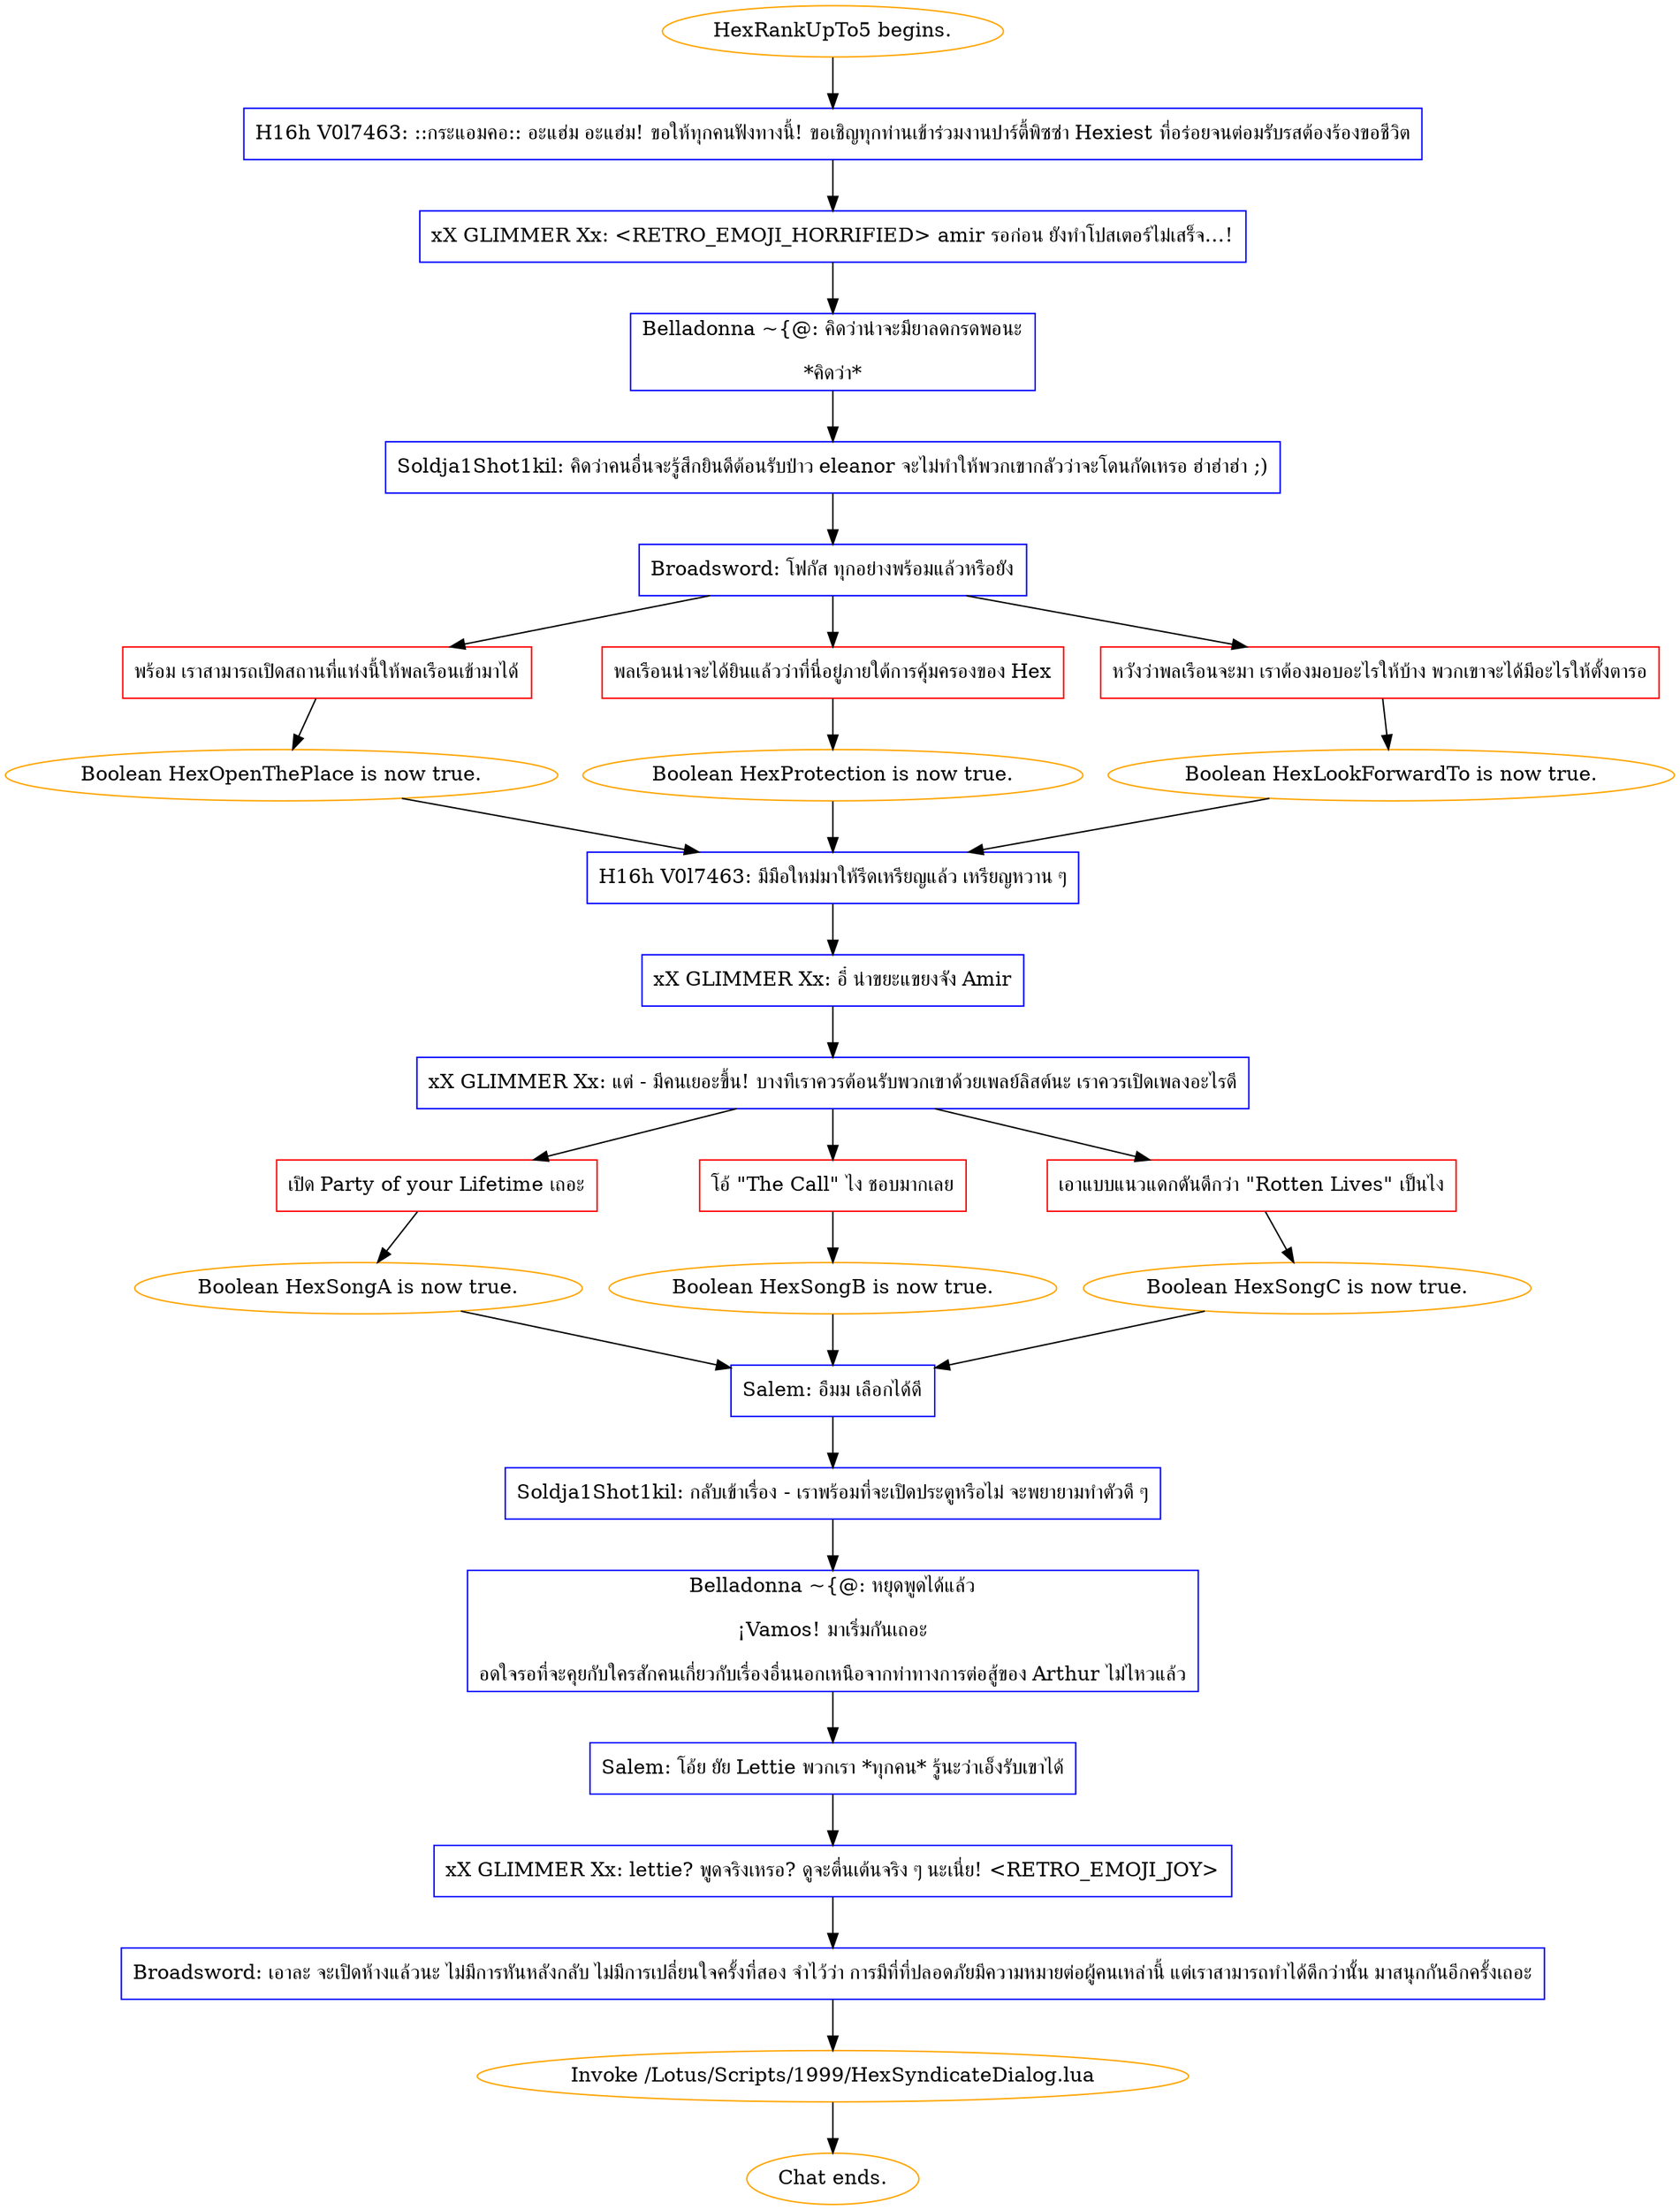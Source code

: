 digraph {
	"HexRankUpTo5 begins." [color=orange];
		"HexRankUpTo5 begins." -> j1768692236;
	j1768692236 [label="H16h V0l7463: ::กระแอมคอ:: อะแฮ่ม อะแฮ่ม! ขอให้ทุกคนฟังทางนี้! ขอเชิญทุกท่านเข้าร่วมงานปาร์ตี้พิซซ่า Hexiest ที่อร่อยจนต่อมรับรสต้องร้องขอชีวิต",shape=box,color=blue];
		j1768692236 -> j2397629217;
	j2397629217 [label="xX GLIMMER Xx: <RETRO_EMOJI_HORRIFIED> amir รอก่อน ยังทำโปสเตอร์ไม่เสร็จ…!",shape=box,color=blue];
		j2397629217 -> j2048969301;
	j2048969301 [label="Belladonna ~{@: คิดว่าน่าจะมียาลดกรดพอนะ
*คิดว่า*",shape=box,color=blue];
		j2048969301 -> j150021594;
	j150021594 [label="Soldja1Shot1kil: คิดว่าคนอื่นจะรู้สึกยินดีต้อนรับป่าว eleanor จะไม่ทำให้พวกเขากลัวว่าจะโดนกัดเหรอ ฮ่าฮ่าฮ่า ;)",shape=box,color=blue];
		j150021594 -> j675788152;
	j675788152 [label="Broadsword: โฟกัส ทุกอย่างพร้อมแล้วหรือยัง",shape=box,color=blue];
		j675788152 -> j967832694;
		j675788152 -> j553795855;
		j675788152 -> j514036221;
	j967832694 [label="พร้อม เราสามารถเปิดสถานที่แห่งนี้ให้พลเรือนเข้ามาได้",shape=box,color=red];
		j967832694 -> j4112715569;
	j553795855 [label="พลเรือนน่าจะได้ยินแล้วว่าที่นี่อยู่ภายใต้การคุ้มครองของ Hex",shape=box,color=red];
		j553795855 -> j2915818065;
	j514036221 [label="หวังว่าพลเรือนจะมา เราต้องมอบอะไรให้บ้าง พวกเขาจะได้มีอะไรให้ตั้งตารอ",shape=box,color=red];
		j514036221 -> j3919268418;
	j4112715569 [label="Boolean HexOpenThePlace is now true.",color=orange];
		j4112715569 -> j4053114737;
	j2915818065 [label="Boolean HexProtection is now true.",color=orange];
		j2915818065 -> j4053114737;
	j3919268418 [label="Boolean HexLookForwardTo is now true.",color=orange];
		j3919268418 -> j4053114737;
	j4053114737 [label="H16h V0l7463: มีมือใหม่มาให้รีดเหรียญแล้ว เหรียญหวาน ๆ",shape=box,color=blue];
		j4053114737 -> j1795756734;
	j1795756734 [label="xX GLIMMER Xx: อี๋ น่าขยะแขยงจัง Amir",shape=box,color=blue];
		j1795756734 -> j3407884563;
	j3407884563 [label="xX GLIMMER Xx: แต่ - มีคนเยอะขึ้น! บางทีเราควรต้อนรับพวกเขาด้วยเพลย์ลิสต์นะ เราควรเปิดเพลงอะไรดี",shape=box,color=blue];
		j3407884563 -> j3092951028;
		j3407884563 -> j780932632;
		j3407884563 -> j1052582543;
	j3092951028 [label="เปิด Party of your Lifetime เถอะ",shape=box,color=red];
		j3092951028 -> j912615574;
	j780932632 [label="โอ้ \"The Call\" ไง ชอบมากเลย",shape=box,color=red];
		j780932632 -> j1387695642;
	j1052582543 [label="เอาแบบแนวแดกดันดีกว่า \"Rotten Lives\" เป็นไง",shape=box,color=red];
		j1052582543 -> j1817409567;
	j912615574 [label="Boolean HexSongA is now true.",color=orange];
		j912615574 -> j3312173034;
	j1387695642 [label="Boolean HexSongB is now true.",color=orange];
		j1387695642 -> j3312173034;
	j1817409567 [label="Boolean HexSongC is now true.",color=orange];
		j1817409567 -> j3312173034;
	j3312173034 [label="Salem: อืมม เลือกได้ดี",shape=box,color=blue];
		j3312173034 -> j4223981948;
	j4223981948 [label="Soldja1Shot1kil: กลับเข้าเรื่อง - เราพร้อมที่จะเปิดประตูหรือไม่ จะพยายามทำตัวดี ๆ",shape=box,color=blue];
		j4223981948 -> j2380115089;
	j2380115089 [label="Belladonna ~{@: หยุดพูดได้แล้ว
¡Vamos! มาเริ่มกันเถอะ
อดใจรอที่จะคุยกับใครสักคนเกี่ยวกับเรื่องอื่นนอกเหนือจากท่าทางการต่อสู้ของ Arthur ไม่ไหวแล้ว",shape=box,color=blue];
		j2380115089 -> j664988761;
	j664988761 [label="Salem: โอ้ย ยัย Lettie พวกเรา *ทุกคน* รู้นะว่าเอ็งรับเขาได้",shape=box,color=blue];
		j664988761 -> j1416873057;
	j1416873057 [label="xX GLIMMER Xx: lettie? พูดจริงเหรอ? ดูจะตื่นเต้นจริง ๆ นะเนี่ย! <RETRO_EMOJI_JOY>",shape=box,color=blue];
		j1416873057 -> j1517916975;
	j1517916975 [label="Broadsword: เอาละ จะเปิดห้างแล้วนะ ไม่มีการหันหลังกลับ ไม่มีการเปลี่ยนใจครั้งที่สอง จำไว้ว่า การมีที่ที่ปลอดภัยมีความหมายต่อผู้คนเหล่านี้ แต่เราสามารถทำได้ดีกว่านั้น มาสนุกกันอีกครั้งเถอะ",shape=box,color=blue];
		j1517916975 -> j2375408662;
	j2375408662 [label="Invoke /Lotus/Scripts/1999/HexSyndicateDialog.lua",color=orange];
		j2375408662 -> "Chat ends.";
	"Chat ends." [color=orange];
}